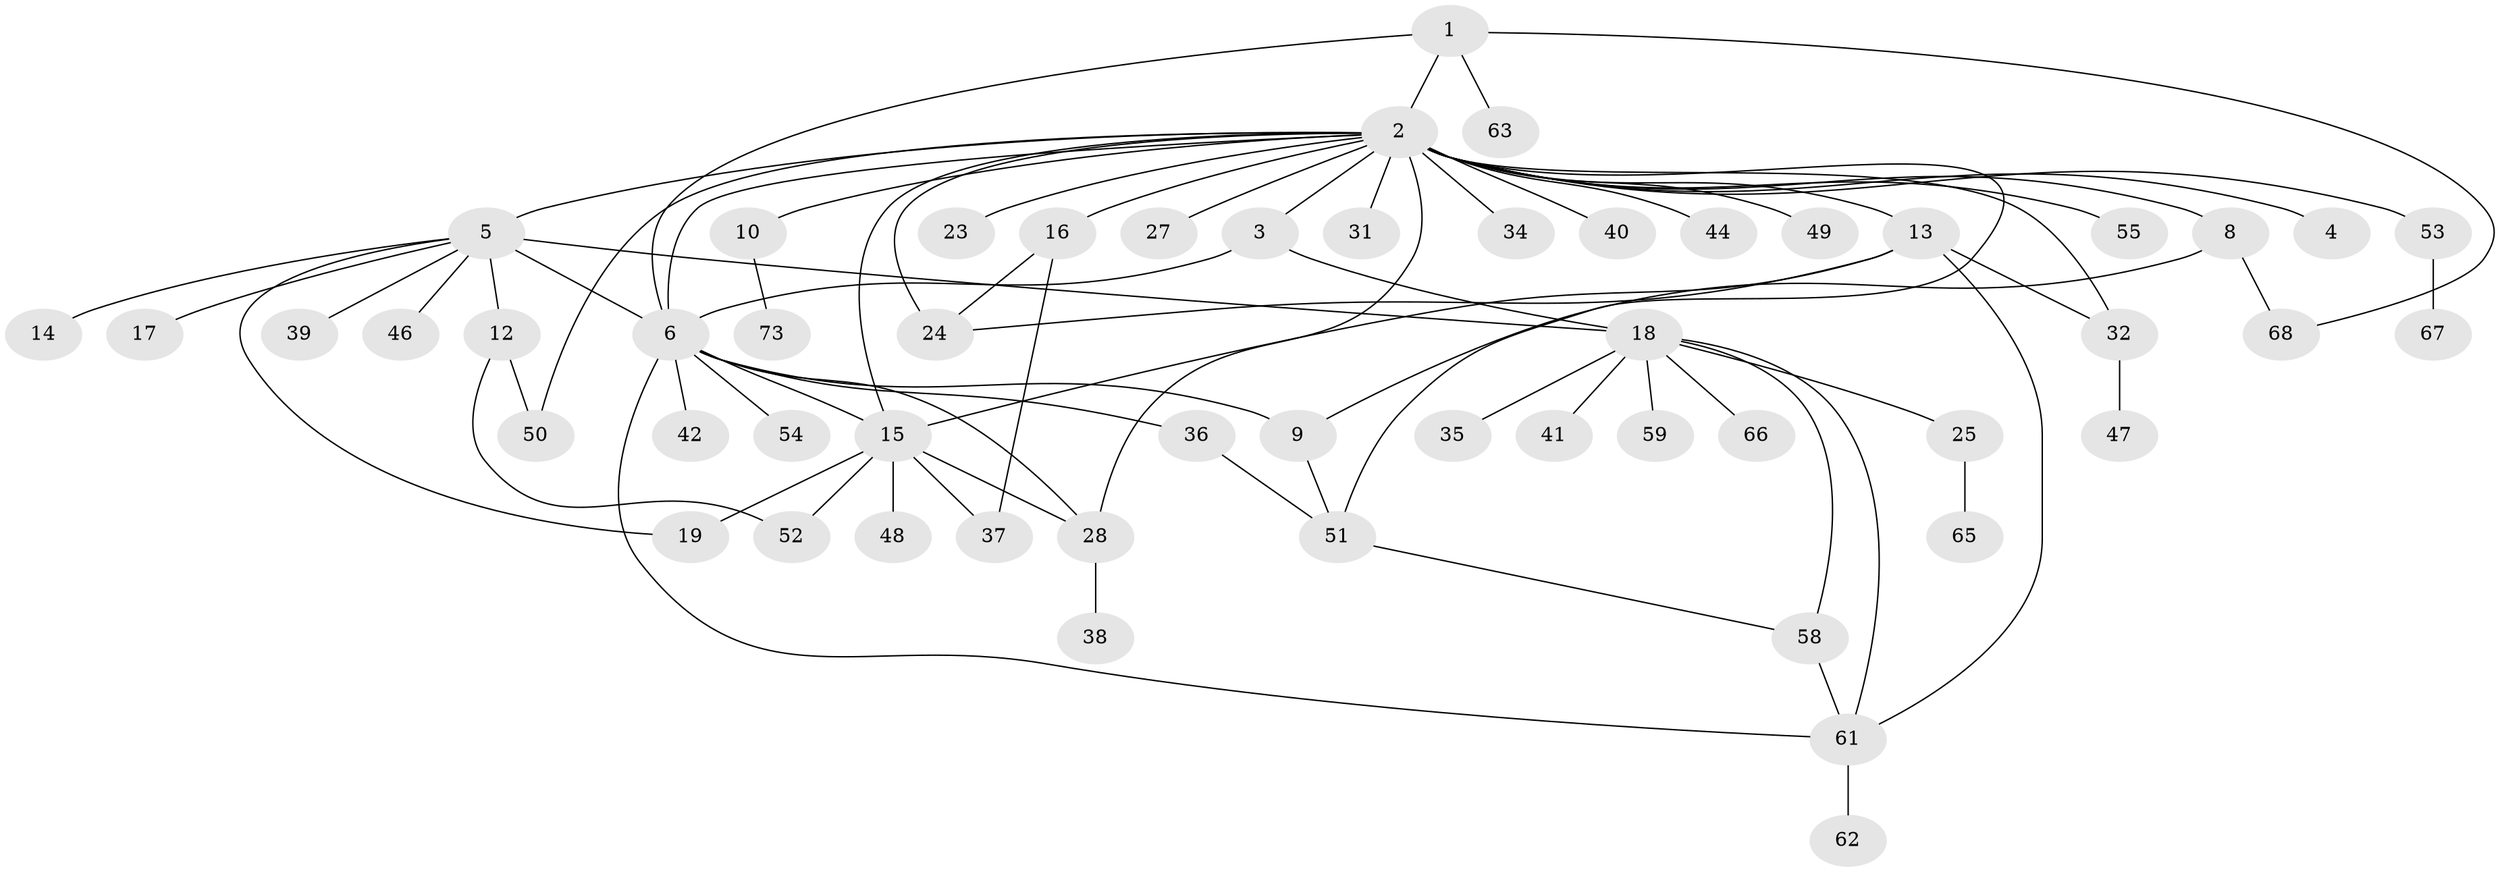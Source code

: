 // original degree distribution, {3: 0.13333333333333333, 28: 0.013333333333333334, 4: 0.06666666666666667, 1: 0.48, 5: 0.02666666666666667, 11: 0.013333333333333334, 10: 0.013333333333333334, 2: 0.2, 6: 0.04, 9: 0.013333333333333334}
// Generated by graph-tools (version 1.1) at 2025/41/03/06/25 10:41:45]
// undirected, 54 vertices, 76 edges
graph export_dot {
graph [start="1"]
  node [color=gray90,style=filled];
  1 [super="+33"];
  2 [super="+64"];
  3 [super="+71"];
  4;
  5 [super="+7"];
  6 [super="+30"];
  8 [super="+11"];
  9 [super="+57"];
  10 [super="+20"];
  12 [super="+72"];
  13 [super="+29"];
  14;
  15 [super="+21"];
  16 [super="+45"];
  17;
  18 [super="+22"];
  19 [super="+75"];
  23;
  24 [super="+26"];
  25;
  27 [super="+60"];
  28 [super="+74"];
  31;
  32 [super="+69"];
  34;
  35;
  36 [super="+43"];
  37 [super="+56"];
  38;
  39;
  40;
  41;
  42;
  44;
  46;
  47;
  48;
  49;
  50;
  51 [super="+70"];
  52;
  53;
  54;
  55;
  58;
  59;
  61;
  62;
  63;
  65;
  66;
  67;
  68;
  73;
  1 -- 2;
  1 -- 68;
  1 -- 6;
  1 -- 63;
  2 -- 3;
  2 -- 4;
  2 -- 5 [weight=2];
  2 -- 6;
  2 -- 8;
  2 -- 10;
  2 -- 13;
  2 -- 15;
  2 -- 16;
  2 -- 23;
  2 -- 24;
  2 -- 27;
  2 -- 28;
  2 -- 31;
  2 -- 32;
  2 -- 34;
  2 -- 40;
  2 -- 44;
  2 -- 49;
  2 -- 50;
  2 -- 51;
  2 -- 53;
  2 -- 55;
  3 -- 6;
  3 -- 18;
  5 -- 18 [weight=2];
  5 -- 19;
  5 -- 46;
  5 -- 6;
  5 -- 39;
  5 -- 12;
  5 -- 14;
  5 -- 17;
  6 -- 9;
  6 -- 15;
  6 -- 42;
  6 -- 54;
  6 -- 61;
  6 -- 36;
  6 -- 28;
  8 -- 68;
  8 -- 9;
  9 -- 51;
  10 -- 73;
  12 -- 50;
  12 -- 52;
  13 -- 15;
  13 -- 32;
  13 -- 61;
  13 -- 24;
  15 -- 19;
  15 -- 28;
  15 -- 37;
  15 -- 48;
  15 -- 52;
  16 -- 24;
  16 -- 37;
  18 -- 58;
  18 -- 59;
  18 -- 66;
  18 -- 35;
  18 -- 25;
  18 -- 61;
  18 -- 41;
  25 -- 65;
  28 -- 38;
  32 -- 47;
  36 -- 51;
  51 -- 58;
  53 -- 67;
  58 -- 61;
  61 -- 62;
}
